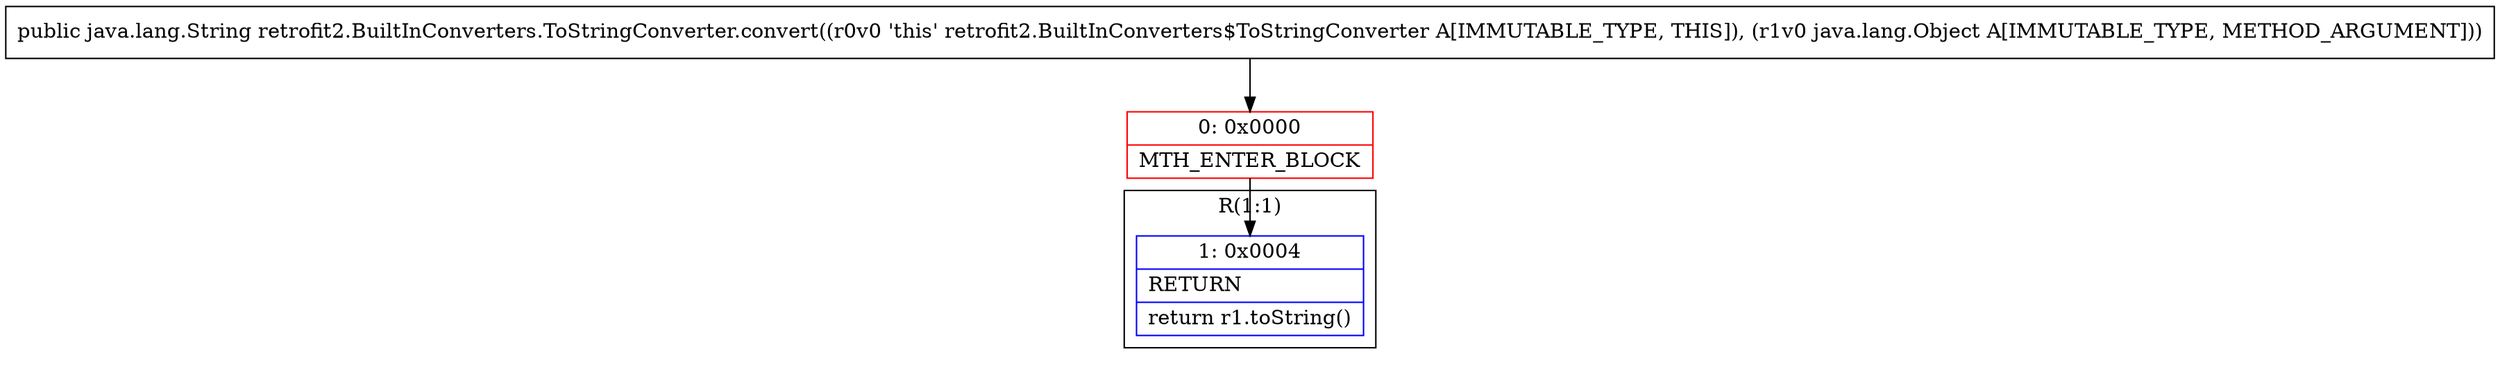 digraph "CFG forretrofit2.BuiltInConverters.ToStringConverter.convert(Ljava\/lang\/Object;)Ljava\/lang\/String;" {
subgraph cluster_Region_1826410738 {
label = "R(1:1)";
node [shape=record,color=blue];
Node_1 [shape=record,label="{1\:\ 0x0004|RETURN\l|return r1.toString()\l}"];
}
Node_0 [shape=record,color=red,label="{0\:\ 0x0000|MTH_ENTER_BLOCK\l}"];
MethodNode[shape=record,label="{public java.lang.String retrofit2.BuiltInConverters.ToStringConverter.convert((r0v0 'this' retrofit2.BuiltInConverters$ToStringConverter A[IMMUTABLE_TYPE, THIS]), (r1v0 java.lang.Object A[IMMUTABLE_TYPE, METHOD_ARGUMENT])) }"];
MethodNode -> Node_0;
Node_0 -> Node_1;
}

